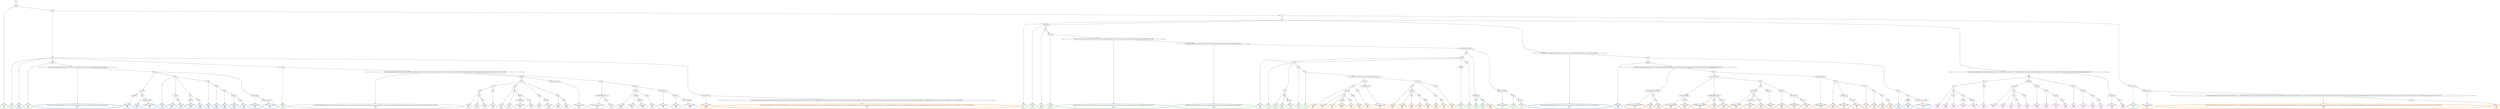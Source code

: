 digraph T {
	{
		rank=same
		298 [penwidth=3,colorscheme=set19,color=3,label="0;1;2;3_P\nP\n1.8%"]
		295 [penwidth=3,colorscheme=set19,color=3,label="6;8_P\nP\n4.2%"]
		293 [penwidth=3,colorscheme=set19,color=3,label="13;16;21_P\nP\n6.9%"]
		291 [penwidth=3,colorscheme=set19,color=3,label="20;23_P\nP\n8.2%"]
		288 [penwidth=3,colorscheme=set19,color=3,label="9;12_P\nP\n5.8%"]
		286 [penwidth=3,colorscheme=set19,color=3,label="30;34;39_P\nP\n0.14%"]
		284 [penwidth=3,colorscheme=set19,color=3,label="62_P\nP\n0.099%"]
		282 [penwidth=3,colorscheme=set19,color=3,label="70;77;80_P\nP\n0.073%"]
		280 [penwidth=3,colorscheme=set19,color=3,label="91;96;101;106;110;114;119;124;132;138;146;151;156;161;181;185;192;204;209;215;217;222;226;243;249;251;262;264;303;310;326;334;345;359;366;369;372;376;384_P\nP\n0.049%"]
		278 [penwidth=3,colorscheme=set19,color=3,label="396;404;407;410;415;423;428;431;435;439;442;449;451;456;462;465;486;490;511;549;558;568;595;601;604;610;614_P\nP\n0.039%"]
		274 [penwidth=3,colorscheme=set19,color=3,label="644;661_P\nP\n0.56%"]
		272 [penwidth=3,colorscheme=set19,color=3,label="672_P\nP\n1.9%"]
		270 [penwidth=3,colorscheme=set19,color=3,label="679_P\nP\n3.6%"]
		268 [penwidth=3,colorscheme=set19,color=3,label="686_P\nP\n0.96%"]
		266 [penwidth=3,colorscheme=set19,color=3,label="698;712_P\nP\n5.9%"]
		264 [penwidth=3,colorscheme=set19,color=3,label="697_P\nP\n5.1%"]
		262 [penwidth=3,colorscheme=set19,color=3,label="711_P\nP\n6.1%"]
		260 [penwidth=3,colorscheme=set19,color=3,label="685;696_P\nP\n6%"]
		258 [penwidth=3,colorscheme=set19,color=3,label="695_P\nP\n5%"]
		255 [penwidth=3,colorscheme=set19,color=3,label="684_P\nP\n8.1%"]
		253 [penwidth=3,colorscheme=set19,color=3,label="694_P\nP\n5.4%"]
		251 [penwidth=3,colorscheme=set19,color=3,label="649;653;659;666_P\nP\n7.2%"]
		249 [penwidth=3,colorscheme=set19,color=3,label="678_P\nP\n5.1%"]
		247 [penwidth=3,colorscheme=set19,color=3,label="710;716_P\nP\n5.7%"]
		245 [penwidth=3,colorscheme=set19,color=3,label="10;11;14;17_P\nP\n6.1%"]
		244 [penwidth=3,colorscheme=set19,color=2,label="6;8_M1\nM1\n0.062%"]
		242 [penwidth=3,colorscheme=set19,color=2,label="24;27;37;45;50;53;59;66;72;89;94;99;113;117;121;130;137;139;150;159;175;188;191;194;199;203;208;221;232;235;245;254_M1\nM1\n5.6%"]
		238 [penwidth=3,colorscheme=set19,color=2,label="285;294_M1\nM1\n7.9%"]
		236 [penwidth=3,colorscheme=set19,color=2,label="293_M1\nM1\n2.3%"]
		234 [penwidth=3,colorscheme=set19,color=2,label="309;314;319;325_M1\nM1\n5.7%"]
		232 [penwidth=3,colorscheme=set19,color=2,label="270_M1\nM1\n2%"]
		230 [penwidth=3,colorscheme=set19,color=2,label="277;292_M1\nM1\n3.4%"]
		228 [penwidth=3,colorscheme=set19,color=2,label="301_M1\nM1\n9%"]
		225 [penwidth=3,colorscheme=set19,color=2,label="291;300_M1\nM1\n5.6%"]
		223 [penwidth=3,colorscheme=set19,color=2,label="324_M1\nM1\n6.3%"]
		221 [penwidth=3,colorscheme=set19,color=2,label="290_M1\nM1\n2.9%"]
		219 [penwidth=3,colorscheme=set19,color=2,label="299_M1\nM1\n0.82%"]
		217 [penwidth=3,colorscheme=set19,color=2,label="308_M1\nM1\n0.8%"]
		215 [penwidth=3,colorscheme=set19,color=2,label="323;332_M1\nM1\n0.82%"]
		213 [penwidth=3,colorscheme=set19,color=2,label="342_M1\nM1\n5.6%"]
		211 [penwidth=3,colorscheme=set19,color=2,label="276;283;289_M1\nM1\n1.5%"]
		209 [penwidth=3,colorscheme=set19,color=2,label="313;322;331;338_M1\nM1\n5.7%"]
		207 [penwidth=3,colorscheme=set19,color=2,label="38;41;55;61;67;76;85;90;95;100;109;115;118;123;127;131;141;155;168;172;180;184;197;207;212;224;231;234;238;244_M1\nM1\n4.1%"]
		204 [penwidth=3,colorscheme=set19,color=2,label="266;282_M1\nM1\n15%"]
		202 [penwidth=3,colorscheme=set19,color=2,label="275_M1\nM1\n4.3%"]
		199 [penwidth=3,colorscheme=set19,color=2,label="288;298_M1\nM1\n5.2%"]
		197 [penwidth=3,colorscheme=set19,color=2,label="307;312;317;321;329_M1\nM1\n5.7%"]
		192 [penwidth=3,colorscheme=set19,color=8,label="506_M2\nM2\n2.3%"]
		190 [penwidth=3,colorscheme=set19,color=8,label="531_M2\nM2\n0.8%"]
		188 [penwidth=3,colorscheme=set19,color=8,label="562_M2\nM2\n5.2%"]
		185 [penwidth=3,colorscheme=set19,color=8,label="582;591_M2\nM2\n6%"]
		183 [penwidth=3,colorscheme=set19,color=8,label="590;597_M2\nM2\n7.3%"]
		181 [penwidth=3,colorscheme=set19,color=8,label="530_M2\nM2\n5.4%"]
		178 [penwidth=3,colorscheme=set19,color=8,label="522;529_M2\nM2\n4%"]
		176 [penwidth=3,colorscheme=set19,color=8,label="545_M2\nM2\n3.1%"]
		174 [penwidth=3,colorscheme=set19,color=8,label="561_M2\nM2\n3.4%"]
		172 [penwidth=3,colorscheme=set19,color=8,label="571_M2\nM2\n7.7%"]
		170 [penwidth=3,colorscheme=set19,color=8,label="589_M2\nM2\n5.5%"]
		168 [penwidth=3,colorscheme=set19,color=8,label="528;544_M2\nM2\n6.4%"]
		166 [penwidth=3,colorscheme=set19,color=8,label="570_M2\nM2\n0.57%"]
		164 [penwidth=3,colorscheme=set19,color=8,label="575;581_M2\nM2\n2.4%"]
		162 [penwidth=3,colorscheme=set19,color=8,label="599_M2\nM2\n6.4%"]
		160 [penwidth=3,colorscheme=set19,color=8,label="505_M2\nM2\n4.5%"]
		158 [penwidth=3,colorscheme=set19,color=8,label="521;543_M2\nM2\n4.9%"]
		156 [penwidth=3,colorscheme=set19,color=8,label="560_M2\nM2\n1.5%"]
		154 [penwidth=3,colorscheme=set19,color=8,label="574_M2\nM2\n6.8%"]
		152 [penwidth=3,colorscheme=set19,color=8,label="513;520;542_M2\nM2\n6.5%"]
		150 [penwidth=3,colorscheme=set19,color=8,label="588_M2\nM2\n9.3%"]
		148 [penwidth=3,colorscheme=set19,color=9,label="32;36;46;58;65;82;88;98;104;107;129;133;136;144;149;158;164;166;174;179;183;187;201;210;218;227;236;241;246;255;261;271;279;295;302;315;333;339;347;350;354;363;368;382;390;394;402;405;408;418;421;425;430;437;446;448;454;470;474;477;484_M3\nM3\n0.45%"]
		143 [penwidth=3,colorscheme=set19,color=9,label="538_M3\nM3\n2.2%"]
		141 [penwidth=3,colorscheme=set19,color=9,label="557_M3\nM3\n0.27%"]
		139 [penwidth=3,colorscheme=set19,color=9,label="566_M3\nM3\n7%"]
		137 [penwidth=3,colorscheme=set19,color=9,label="547_M3\nM3\n7.4%"]
		135 [penwidth=3,colorscheme=set19,color=9,label="517_M3\nM3\n4.5%"]
		133 [penwidth=3,colorscheme=set19,color=9,label="537_M3\nM3\n8.1%"]
		130 [penwidth=3,colorscheme=set19,color=9,label="573;586;593_M3\nM3\n6.7%"]
		128 [penwidth=3,colorscheme=set19,color=9,label="579_M3\nM3\n7.5%"]
		126 [penwidth=3,colorscheme=set19,color=9,label="536_M3\nM3\n0.1%"]
		124 [penwidth=3,colorscheme=set19,color=9,label="555;578_M3\nM3\n8.6%"]
		122 [penwidth=3,colorscheme=set19,color=9,label="554_M3\nM3\n3.6%"]
		120 [penwidth=3,colorscheme=set19,color=9,label="585_M3\nM3\n6.4%"]
		118 [penwidth=3,colorscheme=set19,color=9,label="509;516;525;535_M3\nM3\n5.9%"]
		115 [penwidth=3,colorscheme=set19,color=9,label="497;502;508;515;524_M3\nM3\n2.1%"]
		113 [penwidth=3,colorscheme=set19,color=9,label="534_M3\nM3\n7%"]
		110 [penwidth=3,colorscheme=set19,color=9,label="514;533_M3\nM3\n0.92%"]
		108 [penwidth=3,colorscheme=set19,color=9,label="553;564_M3\nM3\n0.2%"]
		106 [penwidth=3,colorscheme=set19,color=9,label="600;603_M3\nM3\n5.3%"]
		104 [penwidth=3,colorscheme=set19,color=9,label="584_M3\nM3\n6.2%"]
		102 [penwidth=3,colorscheme=set19,color=9,label="523;532;546_M3\nM3\n2%"]
		100 [penwidth=3,colorscheme=set19,color=9,label="552;563_M3\nM3\n1.9%"]
		98 [penwidth=3,colorscheme=set19,color=9,label="572;577;583;592_M3\nM3\n5.9%"]
		95 [penwidth=3,colorscheme=set19,color=7,label="625;627;638;643;646;658_M4\nM4\n4%"]
		93 [penwidth=3,colorscheme=set19,color=7,label="703_M4\nM4\n2.4%"]
		91 [penwidth=3,colorscheme=set19,color=7,label="720_M4\nM4\n9.6%"]
		87 [penwidth=3,colorscheme=set19,color=7,label="652;657;669;691_M4\nM4\n4.8%"]
		85 [penwidth=3,colorscheme=set19,color=7,label="702;719_M4\nM4\n6.4%"]
		83 [penwidth=3,colorscheme=set19,color=7,label="656;664;668;675;690_M4\nM4\n2.5%"]
		81 [penwidth=3,colorscheme=set19,color=7,label="708_M4\nM4\n5.1%"]
		79 [penwidth=3,colorscheme=set19,color=7,label="715;727_M4\nM4\n5.4%"]
		75 [penwidth=3,colorscheme=set19,color=7,label="682;689;701_M4\nM4\n2.4%"]
		72 [penwidth=3,colorscheme=set19,color=7,label="718;726;731_M4\nM4\n6.5%"]
		70 [penwidth=3,colorscheme=set19,color=7,label="725_M4\nM4\n5.4%"]
		68 [penwidth=3,colorscheme=set19,color=7,label="688;700_M4\nM4\n5.1%"]
		66 [penwidth=3,colorscheme=set19,color=7,label="674;681_M4\nM4\n2.8%"]
		64 [penwidth=3,colorscheme=set19,color=7,label="687;699;706_M4\nM4\n0.19%"]
		62 [penwidth=3,colorscheme=set19,color=7,label="714;724_M4\nM4\n5.7%"]
		60 [penwidth=3,colorscheme=set19,color=7,label="636;651;655;662_M4\nM4\n4.2%"]
		58 [penwidth=3,colorscheme=set19,color=7,label="673_M4\nM4\n4.6%"]
		56 [penwidth=3,colorscheme=set19,color=7,label="680;705;713_M4\nM4\n4.3%"]
		54 [penwidth=3,colorscheme=set19,color=7,label="723;730_M4\nM4\n7%"]
		52 [penwidth=3,colorscheme=set19,color=7,label="717_M4\nM4\n1.5%"]
		50 [penwidth=3,colorscheme=set19,color=7,label="722_M4\nM4\n1.3%"]
		48 [penwidth=3,colorscheme=set19,color=7,label="729_M4\nM4\n2.5%"]
		46 [penwidth=3,colorscheme=set19,color=7,label="736_M4\nM4\n6.2%"]
		44 [penwidth=3,colorscheme=set19,color=5,label="22;26;31;44;49_M5\nM5\n0.061%"]
		42 [penwidth=3,colorscheme=set19,color=5,label="52;57;64;68;74;79;83;87;93;103;112;120;126;135;143;148;153;157;163;170;178;182;190;198;213;216;220;225;228;233;237;239;247;253;260;269;274;280;287;297;306;336;353;357;361;370;380;385;388;392;397;401;414;416;420;427;429;432;436;443;445;457;471;479;482;485;487;495;512;527;540;550;559;569;587;596;607;611;613;619;623;629;633;640;648;671;677;683;693;709;733;737;745;748;753;757;762;766;769;771;774;777;780;786;787_M5\nM5\n5.3%"]
		38 [penwidth=3,colorscheme=set19,color=5,label="785_M5\nM5\n5.1%"]
		36 [penwidth=3,colorscheme=set19,color=5,label="790;793_M5\nM5\n3.7%"]
		34 [penwidth=3,colorscheme=set19,color=5,label="797_M5\nM5\n3.7%"]
		32 [penwidth=3,colorscheme=set19,color=5,label="800;806_M5\nM5\n8.4%"]
		30 [penwidth=3,colorscheme=set19,color=5,label="804_M5\nM5\n11%"]
		28 [penwidth=3,colorscheme=set19,color=5,label="809_M5\nM5\n6.1%"]
		26 [penwidth=3,colorscheme=set19,color=5,label="796_M5\nM5\n5.1%"]
		24 [penwidth=3,colorscheme=set19,color=5,label="792;795;803;807_M5\nM5\n6.2%"]
		21 [penwidth=3,colorscheme=set19,color=5,label="789_M5\nM5\n6.6%"]
		19 [penwidth=3,colorscheme=set19,color=5,label="791;799_M5\nM5\n0.4%"]
		17 [penwidth=3,colorscheme=set19,color=5,label="802_M5\nM5\n6.5%"]
		15 [penwidth=3,colorscheme=set19,color=5,label="805_M5\nM5\n1.7%"]
		13 [penwidth=3,colorscheme=set19,color=5,label="808_M5\nM5\n5.6%"]
		11 [penwidth=3,colorscheme=set19,color=5,label="794_M5\nM5\n0.55%"]
		9 [penwidth=3,colorscheme=set19,color=5,label="801_M5\nM5\n5.4%"]
		7 [penwidth=3,colorscheme=set19,color=5,label="798_M5\nM5\n8%"]
		6 [penwidth=3,colorscheme=set19,color=5,label="694_M5\nM5\n0.061%"]
		4 [penwidth=3,colorscheme=set19,color=5,label="19;28;29;33;42_M5\nM5\n2.4%"]
		2 [penwidth=3,colorscheme=set19,color=5,label="47;51;54;60;69;75;84;105;108;122;134;140;145;154;160;165;167;171;176;189;193;196;202;205;211;219;223;229;242;248;252;256;259;263;265;273;305;328;335;340;343;346;348;352;356;360;367;374;377;379;383;387;391;400;409;413;434;438;441;444;450;455;459;464;467;472;494;499;504;518;526;539;548;567;580;594;598;606;609;615;618;622;628;632;639;647;665;670;676;692;704;721;728;732;734;739;741;742;743;744;746;747;749;751;756;759;760;761;764;768;770;773;775;776;778_M5\nM5\n0.03%"]
		0 [penwidth=3,colorscheme=set19,color=5,label="788_M5\nM5\n7.6%"]
	}
	300 [label="GL"]
	299 [label="0;1;2;3"]
	297 [label="4;5"]
	296 [label="6;8"]
	294 [label="13;16;21"]
	292 [label="20;23"]
	290 [label="7"]
	289 [label="9;12"]
	287 [label="30;34;39"]
	285 [label="62"]
	283 [label="70;77;80"]
	281 [label="91;96;101;106;110;114;119;124;132;138;146;151;156;161;181;185;192;204;209;215;217;222;226;243;249;251;262;264;303;310;326;334;345;359;366;369;372;376;384"]
	279 [label="396;404;407;410;415;423;428;431;435;439;442;449;451;456;462;465;486;490;511;549;558;568;595;601;604;610;614"]
	277 [label="620;624;630;634;635"]
	276 [label="641"]
	275 [label="644;661"]
	273 [label="672"]
	271 [label="679"]
	269 [label="686"]
	267 [label="698;712"]
	265 [label="697"]
	263 [label="711"]
	261 [label="685;696"]
	259 [label="695"]
	257 [label="650;654;660"]
	256 [label="684"]
	254 [label="694"]
	252 [label="649;653;659;666"]
	250 [label="678"]
	248 [label="710;716"]
	246 [label="10;11;14;17"]
	243 [label="24;27;37;45;50;53;59;66;72;89;94;99;113;117;121;130;137;139;150;159;175;188;191;194;199;203;208;221;232;235;245;254"]
	241 [label="258"]
	240 [label="267;278"]
	239 [label="285;294"]
	237 [label="293"]
	235 [label="309;314;319;325"]
	233 [label="270"]
	231 [label="277;292"]
	229 [label="301"]
	227 [label="284"]
	226 [label="291;300"]
	224 [label="324"]
	222 [label="290"]
	220 [label="299"]
	218 [label="308"]
	216 [label="323;332"]
	214 [label="342"]
	212 [label="276;283;289"]
	210 [label="313;322;331;338"]
	208 [label="38;41;55;61;67;76;85;90;95;100;109;115;118;123;127;131;141;155;168;172;180;184;197;207;212;224;231;234;238;244"]
	206 [label="257"]
	205 [label="266;282"]
	203 [label="275"]
	201 [label="281"]
	200 [label="288;298"]
	198 [label="307;312;317;321;329"]
	196 [label="15;18;25;35;40;43;48;56;63;71;73;78;81;86;92;97;102;111;116;125;128;142;147;152;162;169;173;177;186;195;200;206;214;230;240;250;268;272;286;296;304;311;316;320;327;351;355;364;373;378;389;398;411;417;424;440;453;458;461;463;469;476;481;483"]
	195 [label="488"]
	194 [label="492"]
	193 [label="506"]
	191 [label="531"]
	189 [label="562"]
	187 [label="576"]
	186 [label="582;591"]
	184 [label="590;597"]
	182 [label="530"]
	180 [label="496;500"]
	179 [label="522;529"]
	177 [label="545"]
	175 [label="561"]
	173 [label="571"]
	171 [label="589"]
	169 [label="528;544"]
	167 [label="570"]
	165 [label="575;581"]
	163 [label="599"]
	161 [label="505"]
	159 [label="521;543"]
	157 [label="560"]
	155 [label="574"]
	153 [label="513;520;542"]
	151 [label="588"]
	149 [label="32;36;46;58;65;82;88;98;104;107;129;133;136;144;149;158;164;166;174;179;183;187;201;210;218;227;236;241;246;255;261;271;279;295;302;315;333;339;347;350;354;363;368;382;390;394;402;405;408;418;421;425;430;437;446;448;454;470;474;477;484"]
	147 [label="489;498"]
	146 [label="503"]
	145 [label="510"]
	144 [label="538"]
	142 [label="557"]
	140 [label="566"]
	138 [label="547"]
	136 [label="517"]
	134 [label="537"]
	132 [label="556;565"]
	131 [label="573;586;593"]
	129 [label="579"]
	127 [label="536"]
	125 [label="555;578"]
	123 [label="554"]
	121 [label="585"]
	119 [label="509;516;525;535"]
	117 [label="493"]
	116 [label="497;502;508;515;524"]
	114 [label="534"]
	112 [label="501;507"]
	111 [label="514;533"]
	109 [label="553;564"]
	107 [label="600;603"]
	105 [label="584"]
	103 [label="523;532;546"]
	101 [label="552;563"]
	99 [label="572;577;583;592"]
	97 [label="318;330;337;341;344;349;358;362;365;371;375;381;386;393;395;399;403;406;412;419;422;426;433;447;452;460;466;468;473;475;478;480;491;519;541;551;602;605;608;612;616;617;621"]
	96 [label="625;627;638;643;646;658"]
	94 [label="703"]
	92 [label="720"]
	90 [label="626"]
	89 [label="631;637;642;645"]
	88 [label="652;657;669;691"]
	86 [label="702;719"]
	84 [label="656;664;668;675;690"]
	82 [label="708"]
	80 [label="715;727"]
	78 [label="663"]
	77 [label="667"]
	76 [label="682;689;701"]
	74 [label="707"]
	73 [label="718;726;731"]
	71 [label="725"]
	69 [label="688;700"]
	67 [label="674;681"]
	65 [label="687;699;706"]
	63 [label="714;724"]
	61 [label="636;651;655;662"]
	59 [label="673"]
	57 [label="680;705;713"]
	55 [label="723;730"]
	53 [label="717"]
	51 [label="722"]
	49 [label="729"]
	47 [label="736"]
	45 [label="22;26;31;44;49"]
	43 [label="52;57;64;68;74;79;83;87;93;103;112;120;126;135;143;148;153;157;163;170;178;182;190;198;213;216;220;225;228;233;237;239;247;253;260;269;274;280;287;297;306;336;353;357;361;370;380;385;388;392;397;401;414;416;420;427;429;432;436;443;445;457;471;479;482;485;487;495;512;527;540;550;559;569;587;596;607;611;613;619;623;629;633;640;648;671;677;683;693;709;733;737;745;748;753;757;762;766;769;771;774;777;780;786;787"]
	41 [label="735;738;740;750;752;754;755;758;763;765;767;772;779"]
	40 [label="781;783"]
	39 [label="785"]
	37 [label="790;793"]
	35 [label="797"]
	33 [label="800;806"]
	31 [label="804"]
	29 [label="809"]
	27 [label="796"]
	25 [label="792;795;803;807"]
	23 [label="782;784"]
	22 [label="789"]
	20 [label="791;799"]
	18 [label="802"]
	16 [label="805"]
	14 [label="808"]
	12 [label="794"]
	10 [label="801"]
	8 [label="798"]
	5 [label="19;28;29;33;42"]
	3 [label="47;51;54;60;69;75;84;105;108;122;134;140;145;154;160;165;167;171;176;189;193;196;202;205;211;219;223;229;242;248;252;256;259;263;265;273;305;328;335;340;343;346;348;352;356;360;367;374;377;379;383;387;391;400;409;413;434;438;441;444;450;455;459;464;467;472;494;499;504;518;526;539;548;567;580;594;598;606;609;615;618;622;628;632;639;647;665;670;676;692;704;721;728;732;734;739;741;742;743;744;746;747;749;751;756;759;760;761;764;768;770;773;775;776;778"]
	1 [label="788"]
	300 -> 299
	299 -> 298
	299 -> 297
	297 -> 296
	297 -> 290
	296 -> 295
	296 -> 294
	296 -> 292
	296 -> 244
	296 -> 45
	294 -> 293
	294 -> 243
	292 -> 291
	292 -> 149
	290 -> 289
	290 -> 246
	289 -> 288
	289 -> 287
	289 -> 208
	289 -> 196
	287 -> 286
	287 -> 285
	285 -> 284
	285 -> 283
	283 -> 282
	283 -> 281
	281 -> 280
	281 -> 279
	279 -> 278
	279 -> 277
	277 -> 276
	277 -> 252
	276 -> 275
	276 -> 257
	275 -> 274
	275 -> 273
	275 -> 261
	275 -> 259
	273 -> 272
	273 -> 271
	273 -> 265
	271 -> 270
	271 -> 269
	269 -> 268
	269 -> 267
	267 -> 266
	265 -> 264
	265 -> 263
	263 -> 262
	263 -> 41
	261 -> 260
	259 -> 258
	257 -> 256
	257 -> 254
	256 -> 255
	254 -> 253
	254 -> 6
	252 -> 251
	252 -> 250
	250 -> 249
	250 -> 248
	248 -> 247
	246 -> 245
	246 -> 5
	243 -> 242
	243 -> 241
	241 -> 240
	241 -> 233
	241 -> 212
	240 -> 239
	240 -> 237
	239 -> 238
	237 -> 236
	237 -> 235
	235 -> 234
	233 -> 232
	233 -> 231
	233 -> 227
	233 -> 222
	231 -> 230
	231 -> 229
	229 -> 228
	227 -> 226
	227 -> 224
	226 -> 225
	224 -> 223
	222 -> 221
	222 -> 220
	220 -> 219
	220 -> 218
	218 -> 217
	218 -> 216
	216 -> 215
	216 -> 214
	214 -> 213
	212 -> 211
	212 -> 210
	210 -> 209
	208 -> 207
	208 -> 206
	206 -> 205
	206 -> 203
	205 -> 204
	205 -> 97
	203 -> 202
	203 -> 201
	201 -> 200
	201 -> 198
	200 -> 199
	198 -> 197
	196 -> 195
	196 -> 153
	195 -> 194
	195 -> 180
	195 -> 161
	194 -> 193
	194 -> 182
	193 -> 192
	193 -> 191
	191 -> 190
	191 -> 189
	191 -> 187
	189 -> 188
	187 -> 186
	187 -> 184
	186 -> 185
	184 -> 183
	182 -> 181
	180 -> 179
	180 -> 169
	179 -> 178
	179 -> 177
	177 -> 176
	177 -> 175
	177 -> 171
	175 -> 174
	175 -> 173
	173 -> 172
	171 -> 170
	169 -> 168
	169 -> 167
	167 -> 166
	167 -> 165
	165 -> 164
	165 -> 163
	163 -> 162
	161 -> 160
	161 -> 159
	159 -> 158
	159 -> 157
	157 -> 156
	157 -> 155
	155 -> 154
	153 -> 152
	153 -> 151
	151 -> 150
	149 -> 148
	149 -> 147
	149 -> 117
	147 -> 146
	147 -> 119
	146 -> 145
	146 -> 136
	146 -> 127
	146 -> 123
	145 -> 144
	145 -> 138
	144 -> 143
	144 -> 142
	142 -> 141
	142 -> 140
	140 -> 139
	138 -> 137
	136 -> 135
	136 -> 134
	134 -> 133
	134 -> 132
	132 -> 131
	132 -> 129
	131 -> 130
	129 -> 128
	127 -> 126
	127 -> 125
	125 -> 124
	123 -> 122
	123 -> 121
	121 -> 120
	119 -> 118
	117 -> 116
	117 -> 112
	116 -> 115
	116 -> 114
	114 -> 113
	112 -> 111
	112 -> 103
	111 -> 110
	111 -> 109
	111 -> 105
	109 -> 108
	109 -> 107
	107 -> 106
	105 -> 104
	103 -> 102
	103 -> 101
	101 -> 100
	101 -> 99
	99 -> 98
	97 -> 96
	97 -> 90
	96 -> 95
	96 -> 94
	94 -> 93
	94 -> 92
	92 -> 91
	90 -> 89
	90 -> 61
	89 -> 88
	89 -> 84
	89 -> 78
	88 -> 87
	88 -> 86
	86 -> 85
	84 -> 83
	84 -> 82
	84 -> 80
	82 -> 81
	80 -> 79
	78 -> 77
	78 -> 67
	77 -> 76
	77 -> 69
	76 -> 75
	76 -> 74
	74 -> 73
	74 -> 71
	73 -> 72
	71 -> 70
	69 -> 68
	67 -> 66
	67 -> 65
	65 -> 64
	65 -> 63
	63 -> 62
	61 -> 60
	61 -> 59
	59 -> 58
	59 -> 57
	59 -> 53
	57 -> 56
	57 -> 55
	55 -> 54
	53 -> 52
	53 -> 51
	51 -> 50
	51 -> 49
	49 -> 48
	49 -> 47
	47 -> 46
	45 -> 44
	45 -> 43
	43 -> 42
	41 -> 40
	41 -> 23
	40 -> 39
	40 -> 25
	39 -> 38
	39 -> 37
	39 -> 27
	37 -> 36
	37 -> 35
	37 -> 29
	35 -> 34
	35 -> 33
	35 -> 31
	33 -> 32
	31 -> 30
	29 -> 28
	27 -> 26
	25 -> 24
	23 -> 22
	23 -> 12
	23 -> 8
	22 -> 21
	22 -> 20
	20 -> 19
	20 -> 18
	20 -> 16
	18 -> 17
	16 -> 15
	16 -> 14
	14 -> 13
	12 -> 11
	12 -> 10
	10 -> 9
	8 -> 7
	5 -> 4
	5 -> 3
	3 -> 2
	3 -> 1
	1 -> 0
}
